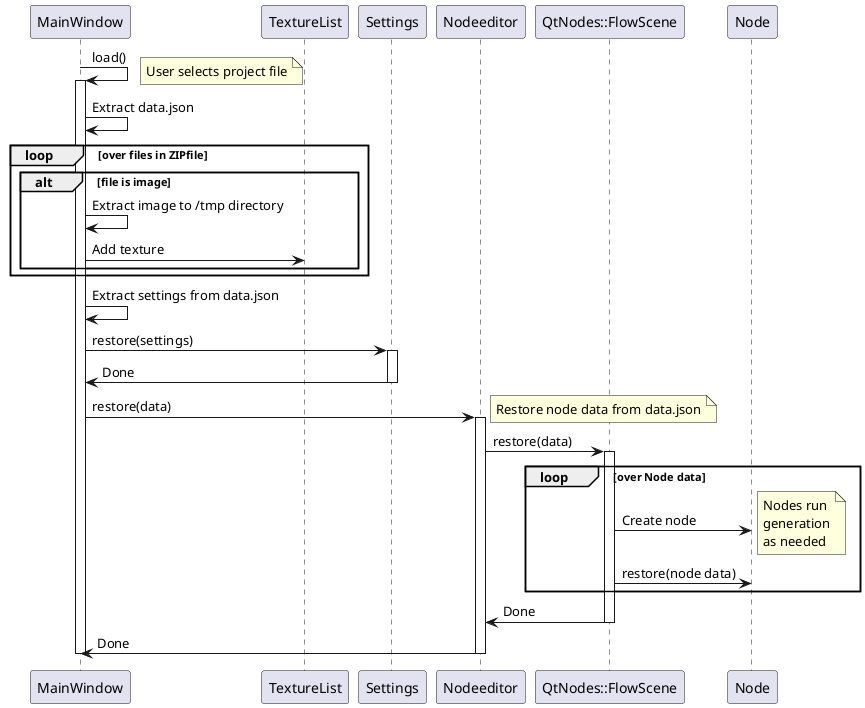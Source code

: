 @startuml
MainWindow -> MainWindow : load()
activate MainWindow
note right: User selects project file
MainWindow -> MainWindow : Extract data.json
loop over files in ZIPfile
    alt file is image
        MainWindow -> MainWindow : Extract image to /tmp directory
        MainWindow -> TextureList : Add texture
    end
end
MainWindow -> MainWindow : Extract settings from data.json
MainWindow -> Settings : restore(settings)
activate Settings
Settings -> MainWindow : Done
deactivate Settings
MainWindow -> Nodeeditor : restore(data)
note right: Restore node data from data.json 
activate Nodeeditor
Nodeeditor -> "QtNodes::FlowScene" : restore(data)
activate "QtNodes::FlowScene"
loop over Node data
    "QtNodes::FlowScene" -> Node : Create node
    note right: Nodes run\ngeneration\nas needed
    "QtNodes::FlowScene" -> Node : restore(node data)
end
"QtNodes::FlowScene" -> Nodeeditor : Done
deactivate "QtNodes::FlowScene"
Nodeeditor -> MainWindow : Done
deactivate Nodeeditor
deactivate MainWindow
@enduml